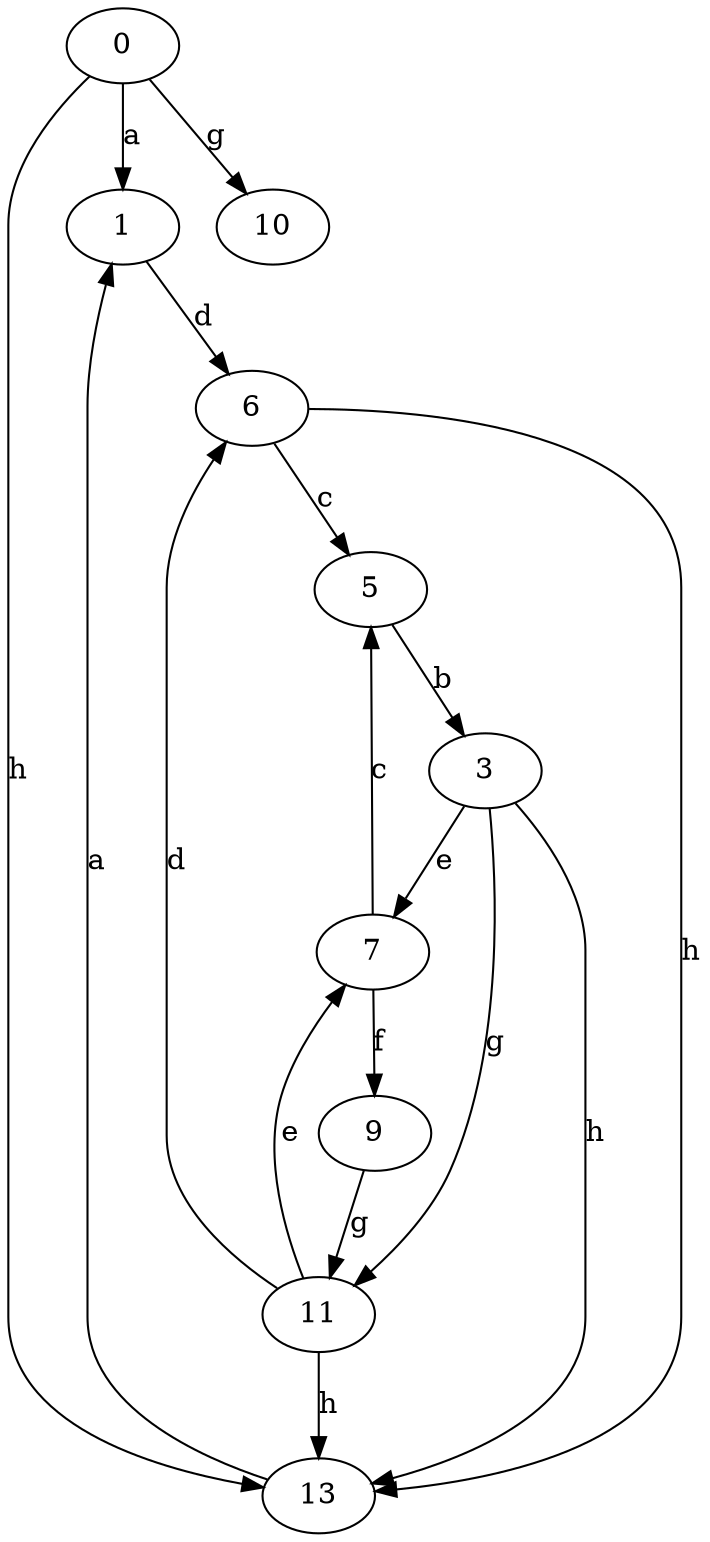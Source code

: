 strict digraph  {
0;
1;
3;
5;
6;
7;
9;
10;
11;
13;
0 -> 1  [label=a];
0 -> 10  [label=g];
0 -> 13  [label=h];
1 -> 6  [label=d];
3 -> 7  [label=e];
3 -> 11  [label=g];
3 -> 13  [label=h];
5 -> 3  [label=b];
6 -> 5  [label=c];
6 -> 13  [label=h];
7 -> 5  [label=c];
7 -> 9  [label=f];
9 -> 11  [label=g];
11 -> 6  [label=d];
11 -> 7  [label=e];
11 -> 13  [label=h];
13 -> 1  [label=a];
}
